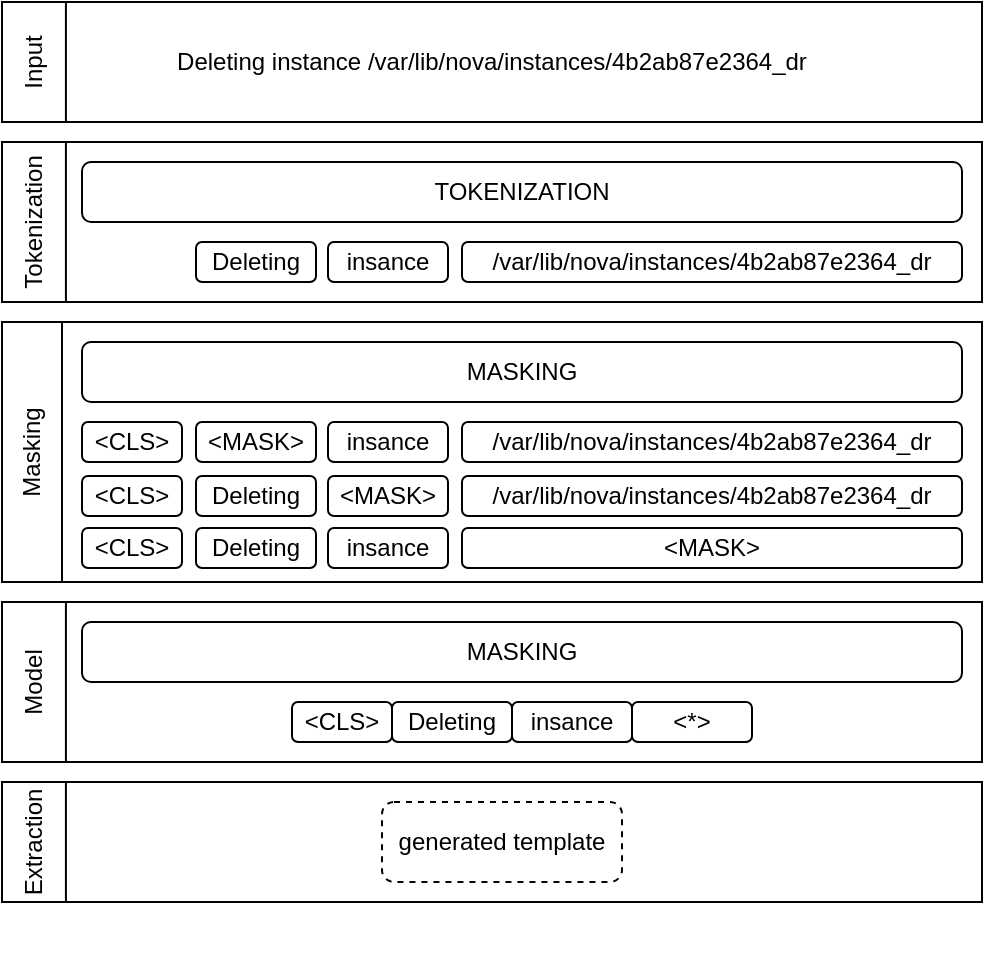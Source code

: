 <mxfile version="22.1.0" type="github">
  <diagram name="第 1 页" id="KQaAWR_HjRcPSigA01-Y">
    <mxGraphModel dx="1510" dy="815" grid="1" gridSize="10" guides="1" tooltips="1" connect="1" arrows="1" fold="1" page="1" pageScale="1" pageWidth="827" pageHeight="1169" math="0" shadow="0">
      <root>
        <mxCell id="0" />
        <mxCell id="1" parent="0" />
        <mxCell id="TYhFqIdP7yW2Aomr5c7V-6" value="" style="group;horizontal=1;" vertex="1" connectable="0" parent="1">
          <mxGeometry x="210" y="260" width="490" height="130" as="geometry" />
        </mxCell>
        <mxCell id="TYhFqIdP7yW2Aomr5c7V-7" value="" style="rounded=0;whiteSpace=wrap;html=1;" vertex="1" parent="TYhFqIdP7yW2Aomr5c7V-6">
          <mxGeometry width="490" height="130" as="geometry" />
        </mxCell>
        <mxCell id="TYhFqIdP7yW2Aomr5c7V-8" value="Masking&lt;br&gt;" style="rounded=0;whiteSpace=wrap;html=1;horizontal=0;" vertex="1" parent="TYhFqIdP7yW2Aomr5c7V-6">
          <mxGeometry width="30" height="130" as="geometry" />
        </mxCell>
        <mxCell id="TYhFqIdP7yW2Aomr5c7V-9" value="MASKING" style="rounded=1;whiteSpace=wrap;html=1;" vertex="1" parent="TYhFqIdP7yW2Aomr5c7V-6">
          <mxGeometry x="40" y="10" width="440" height="30" as="geometry" />
        </mxCell>
        <mxCell id="TYhFqIdP7yW2Aomr5c7V-10" value="&amp;lt;CLS&amp;gt;" style="rounded=1;whiteSpace=wrap;html=1;" vertex="1" parent="TYhFqIdP7yW2Aomr5c7V-6">
          <mxGeometry x="40" y="50" width="50" height="20" as="geometry" />
        </mxCell>
        <mxCell id="TYhFqIdP7yW2Aomr5c7V-17" value="&amp;lt;CLS&amp;gt;" style="rounded=1;whiteSpace=wrap;html=1;" vertex="1" parent="TYhFqIdP7yW2Aomr5c7V-6">
          <mxGeometry x="40" y="103" width="50" height="20" as="geometry" />
        </mxCell>
        <mxCell id="TYhFqIdP7yW2Aomr5c7V-16" value="&amp;lt;CLS&amp;gt;" style="rounded=1;whiteSpace=wrap;html=1;" vertex="1" parent="TYhFqIdP7yW2Aomr5c7V-6">
          <mxGeometry x="40" y="77" width="50" height="20" as="geometry" />
        </mxCell>
        <mxCell id="TYhFqIdP7yW2Aomr5c7V-18" value="&amp;lt;MASK&amp;gt;" style="rounded=1;whiteSpace=wrap;html=1;" vertex="1" parent="TYhFqIdP7yW2Aomr5c7V-6">
          <mxGeometry x="97" y="50" width="60" height="20" as="geometry" />
        </mxCell>
        <mxCell id="TYhFqIdP7yW2Aomr5c7V-19" value="insance" style="rounded=1;whiteSpace=wrap;html=1;" vertex="1" parent="TYhFqIdP7yW2Aomr5c7V-6">
          <mxGeometry x="163" y="50" width="60" height="20" as="geometry" />
        </mxCell>
        <mxCell id="TYhFqIdP7yW2Aomr5c7V-20" value="/var/lib/nova/instances/4b2ab87e2364_dr" style="rounded=1;whiteSpace=wrap;html=1;" vertex="1" parent="TYhFqIdP7yW2Aomr5c7V-6">
          <mxGeometry x="230" y="50" width="250" height="20" as="geometry" />
        </mxCell>
        <mxCell id="TYhFqIdP7yW2Aomr5c7V-21" style="edgeStyle=orthogonalEdgeStyle;rounded=0;orthogonalLoop=1;jettySize=auto;html=1;exitX=0.5;exitY=1;exitDx=0;exitDy=0;" edge="1" parent="TYhFqIdP7yW2Aomr5c7V-6" source="TYhFqIdP7yW2Aomr5c7V-17" target="TYhFqIdP7yW2Aomr5c7V-17">
          <mxGeometry relative="1" as="geometry" />
        </mxCell>
        <mxCell id="TYhFqIdP7yW2Aomr5c7V-22" value="Deleting" style="rounded=1;whiteSpace=wrap;html=1;" vertex="1" parent="TYhFqIdP7yW2Aomr5c7V-6">
          <mxGeometry x="97" y="77" width="60" height="20" as="geometry" />
        </mxCell>
        <mxCell id="TYhFqIdP7yW2Aomr5c7V-23" value="&amp;lt;MASK&amp;gt;" style="rounded=1;whiteSpace=wrap;html=1;" vertex="1" parent="TYhFqIdP7yW2Aomr5c7V-6">
          <mxGeometry x="163" y="77" width="60" height="20" as="geometry" />
        </mxCell>
        <mxCell id="TYhFqIdP7yW2Aomr5c7V-24" value="/var/lib/nova/instances/4b2ab87e2364_dr" style="rounded=1;whiteSpace=wrap;html=1;" vertex="1" parent="TYhFqIdP7yW2Aomr5c7V-6">
          <mxGeometry x="230" y="77" width="250" height="20" as="geometry" />
        </mxCell>
        <mxCell id="TYhFqIdP7yW2Aomr5c7V-25" value="Deleting" style="rounded=1;whiteSpace=wrap;html=1;" vertex="1" parent="TYhFqIdP7yW2Aomr5c7V-6">
          <mxGeometry x="97" y="103" width="60" height="20" as="geometry" />
        </mxCell>
        <mxCell id="TYhFqIdP7yW2Aomr5c7V-26" value="insance" style="rounded=1;whiteSpace=wrap;html=1;" vertex="1" parent="TYhFqIdP7yW2Aomr5c7V-6">
          <mxGeometry x="163" y="103" width="60" height="20" as="geometry" />
        </mxCell>
        <mxCell id="TYhFqIdP7yW2Aomr5c7V-27" value="&amp;lt;MASK&amp;gt;" style="rounded=1;whiteSpace=wrap;html=1;" vertex="1" parent="TYhFqIdP7yW2Aomr5c7V-6">
          <mxGeometry x="230" y="103" width="250" height="20" as="geometry" />
        </mxCell>
        <mxCell id="TYhFqIdP7yW2Aomr5c7V-28" value="" style="group;horizontal=1;" vertex="1" connectable="0" parent="1">
          <mxGeometry x="210" y="400" width="490" height="90" as="geometry" />
        </mxCell>
        <mxCell id="TYhFqIdP7yW2Aomr5c7V-29" value="" style="rounded=0;whiteSpace=wrap;html=1;" vertex="1" parent="TYhFqIdP7yW2Aomr5c7V-28">
          <mxGeometry width="490" height="80" as="geometry" />
        </mxCell>
        <mxCell id="TYhFqIdP7yW2Aomr5c7V-30" value="Model" style="rounded=0;whiteSpace=wrap;html=1;horizontal=0;" vertex="1" parent="TYhFqIdP7yW2Aomr5c7V-28">
          <mxGeometry width="31.96" height="80" as="geometry" />
        </mxCell>
        <mxCell id="TYhFqIdP7yW2Aomr5c7V-48" value="MASKING" style="rounded=1;whiteSpace=wrap;html=1;" vertex="1" parent="TYhFqIdP7yW2Aomr5c7V-28">
          <mxGeometry x="40" y="10" width="440" height="30" as="geometry" />
        </mxCell>
        <mxCell id="TYhFqIdP7yW2Aomr5c7V-50" value="&amp;lt;CLS&amp;gt;" style="rounded=1;whiteSpace=wrap;html=1;" vertex="1" parent="TYhFqIdP7yW2Aomr5c7V-28">
          <mxGeometry x="145" y="50" width="50" height="20" as="geometry" />
        </mxCell>
        <mxCell id="TYhFqIdP7yW2Aomr5c7V-51" value="Deleting" style="rounded=1;whiteSpace=wrap;html=1;" vertex="1" parent="TYhFqIdP7yW2Aomr5c7V-28">
          <mxGeometry x="195" y="50" width="60" height="20" as="geometry" />
        </mxCell>
        <mxCell id="TYhFqIdP7yW2Aomr5c7V-52" value="insance" style="rounded=1;whiteSpace=wrap;html=1;" vertex="1" parent="TYhFqIdP7yW2Aomr5c7V-28">
          <mxGeometry x="255" y="50" width="60" height="20" as="geometry" />
        </mxCell>
        <mxCell id="TYhFqIdP7yW2Aomr5c7V-53" value="&amp;lt;*&amp;gt;" style="rounded=1;whiteSpace=wrap;html=1;" vertex="1" parent="TYhFqIdP7yW2Aomr5c7V-28">
          <mxGeometry x="315" y="50" width="60" height="20" as="geometry" />
        </mxCell>
        <mxCell id="TYhFqIdP7yW2Aomr5c7V-55" value="" style="group;horizontal=1;" vertex="1" connectable="0" parent="1">
          <mxGeometry x="210" y="490" width="490" height="90" as="geometry" />
        </mxCell>
        <mxCell id="TYhFqIdP7yW2Aomr5c7V-56" value="" style="rounded=0;whiteSpace=wrap;html=1;" vertex="1" parent="TYhFqIdP7yW2Aomr5c7V-55">
          <mxGeometry width="490" height="60" as="geometry" />
        </mxCell>
        <mxCell id="TYhFqIdP7yW2Aomr5c7V-57" value="Extraction" style="rounded=0;whiteSpace=wrap;html=1;horizontal=0;" vertex="1" parent="TYhFqIdP7yW2Aomr5c7V-55">
          <mxGeometry width="31.96" height="60" as="geometry" />
        </mxCell>
        <mxCell id="TYhFqIdP7yW2Aomr5c7V-58" value="generated template" style="rounded=1;whiteSpace=wrap;html=1;dashed=1;" vertex="1" parent="TYhFqIdP7yW2Aomr5c7V-55">
          <mxGeometry x="190" y="10" width="120" height="40" as="geometry" />
        </mxCell>
        <mxCell id="TYhFqIdP7yW2Aomr5c7V-1" value="Deleting instance /var/lib/nova/instances/4b2ab87e2364_dr" style="rounded=0;whiteSpace=wrap;html=1;" vertex="1" parent="1">
          <mxGeometry x="210" y="100" width="490" height="60" as="geometry" />
        </mxCell>
        <mxCell id="TYhFqIdP7yW2Aomr5c7V-2" value="Input" style="rounded=0;whiteSpace=wrap;html=1;horizontal=0;" vertex="1" parent="1">
          <mxGeometry x="210" y="100" width="31.96" height="60" as="geometry" />
        </mxCell>
        <mxCell id="TYhFqIdP7yW2Aomr5c7V-59" value="" style="rounded=0;whiteSpace=wrap;html=1;" vertex="1" parent="1">
          <mxGeometry x="210" y="170" width="490" height="80" as="geometry" />
        </mxCell>
        <mxCell id="TYhFqIdP7yW2Aomr5c7V-60" value="Tokenization" style="rounded=0;whiteSpace=wrap;html=1;horizontal=0;" vertex="1" parent="1">
          <mxGeometry x="210" y="170" width="31.96" height="80" as="geometry" />
        </mxCell>
        <mxCell id="TYhFqIdP7yW2Aomr5c7V-64" value="TOKENIZATION" style="rounded=1;whiteSpace=wrap;html=1;" vertex="1" parent="1">
          <mxGeometry x="250" y="180" width="440" height="30" as="geometry" />
        </mxCell>
        <mxCell id="TYhFqIdP7yW2Aomr5c7V-65" value="Deleting" style="rounded=1;whiteSpace=wrap;html=1;" vertex="1" parent="1">
          <mxGeometry x="307" y="220" width="60" height="20" as="geometry" />
        </mxCell>
        <mxCell id="TYhFqIdP7yW2Aomr5c7V-66" value="insance" style="rounded=1;whiteSpace=wrap;html=1;" vertex="1" parent="1">
          <mxGeometry x="373" y="220" width="60" height="20" as="geometry" />
        </mxCell>
        <mxCell id="TYhFqIdP7yW2Aomr5c7V-67" value="/var/lib/nova/instances/4b2ab87e2364_dr" style="rounded=1;whiteSpace=wrap;html=1;" vertex="1" parent="1">
          <mxGeometry x="440" y="220" width="250" height="20" as="geometry" />
        </mxCell>
      </root>
    </mxGraphModel>
  </diagram>
</mxfile>
